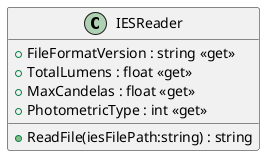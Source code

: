 @startuml
class IESReader {
    + FileFormatVersion : string <<get>>
    + TotalLumens : float <<get>>
    + MaxCandelas : float <<get>>
    + PhotometricType : int <<get>>
    + ReadFile(iesFilePath:string) : string
}
@enduml
